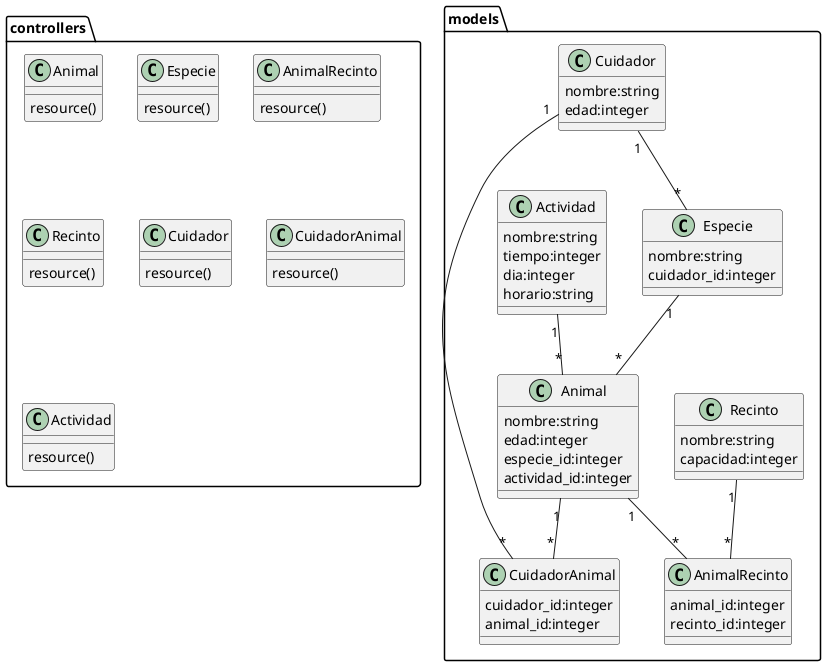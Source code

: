 @startuml

class models.Animal{
    nombre:string
    edad:integer
    especie_id:integer
    actividad_id:integer
}
class models.Especie{
    nombre:string
    cuidador_id:integer
}

class models.AnimalRecinto{
    animal_id:integer
    recinto_id:integer
}

class models.Recinto{
    nombre:string
    capacidad:integer
}

class models.Cuidador{
    nombre:string
    edad:integer
}
class models.CuidadorAnimal{
    cuidador_id:integer
    animal_id:integer
}
class models.Actividad{
    nombre:string
    tiempo:integer
    dia:integer
    horario:string
}

class controllers.Animal{
    resource()

}
class controllers.Especie{
    resource()
}

class controllers.AnimalRecinto{
    resource()
}

class controllers.Recinto{
    resource()
}

class controllers.Cuidador{
    resource()

}
class controllers.CuidadorAnimal{
    resource()

}
class controllers.Actividad{
    resource()

}

models.Especie "1" -- "*" models.Animal
models.Cuidador "1" -- "*" models.CuidadorAnimal
models.Animal "1" -- "*" models.CuidadorAnimal
models.Actividad "1" -- "*" models.Animal
models.Cuidador "1" -- "*" models.Especie
models.Animal "1" -- "*" models.AnimalRecinto
models.Recinto "1" -- "*" models.AnimalRecinto

@enduml